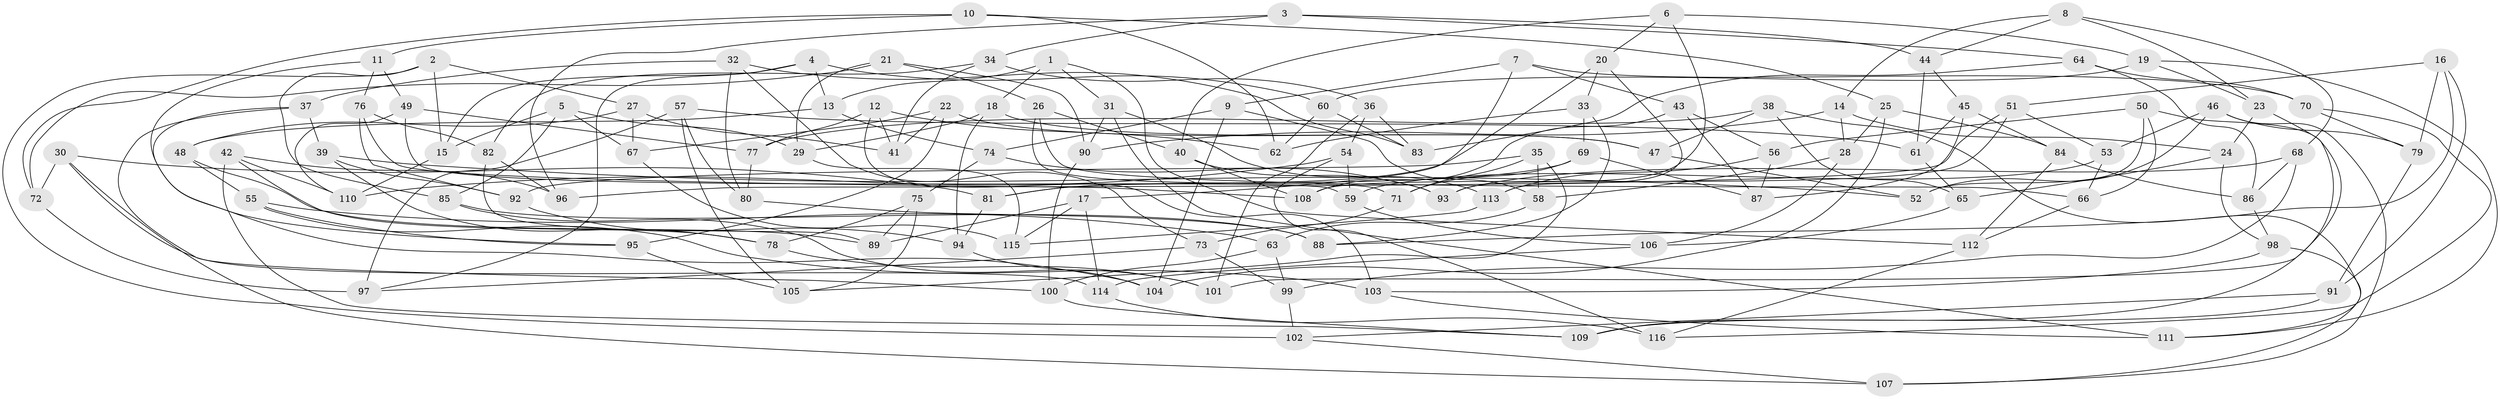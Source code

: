 // coarse degree distribution, {4: 0.6379310344827587, 10: 0.06896551724137931, 8: 0.08620689655172414, 11: 0.05172413793103448, 12: 0.034482758620689655, 9: 0.05172413793103448, 3: 0.05172413793103448, 7: 0.017241379310344827}
// Generated by graph-tools (version 1.1) at 2025/53/03/04/25 22:53:46]
// undirected, 116 vertices, 232 edges
graph export_dot {
  node [color=gray90,style=filled];
  1;
  2;
  3;
  4;
  5;
  6;
  7;
  8;
  9;
  10;
  11;
  12;
  13;
  14;
  15;
  16;
  17;
  18;
  19;
  20;
  21;
  22;
  23;
  24;
  25;
  26;
  27;
  28;
  29;
  30;
  31;
  32;
  33;
  34;
  35;
  36;
  37;
  38;
  39;
  40;
  41;
  42;
  43;
  44;
  45;
  46;
  47;
  48;
  49;
  50;
  51;
  52;
  53;
  54;
  55;
  56;
  57;
  58;
  59;
  60;
  61;
  62;
  63;
  64;
  65;
  66;
  67;
  68;
  69;
  70;
  71;
  72;
  73;
  74;
  75;
  76;
  77;
  78;
  79;
  80;
  81;
  82;
  83;
  84;
  85;
  86;
  87;
  88;
  89;
  90;
  91;
  92;
  93;
  94;
  95;
  96;
  97;
  98;
  99;
  100;
  101;
  102;
  103;
  104;
  105;
  106;
  107;
  108;
  109;
  110;
  111;
  112;
  113;
  114;
  115;
  116;
  1 -- 112;
  1 -- 31;
  1 -- 18;
  1 -- 13;
  2 -- 102;
  2 -- 27;
  2 -- 85;
  2 -- 15;
  3 -- 44;
  3 -- 64;
  3 -- 34;
  3 -- 96;
  4 -- 13;
  4 -- 97;
  4 -- 15;
  4 -- 60;
  5 -- 29;
  5 -- 85;
  5 -- 15;
  5 -- 67;
  6 -- 19;
  6 -- 93;
  6 -- 20;
  6 -- 40;
  7 -- 17;
  7 -- 43;
  7 -- 70;
  7 -- 9;
  8 -- 68;
  8 -- 23;
  8 -- 44;
  8 -- 14;
  9 -- 104;
  9 -- 58;
  9 -- 74;
  10 -- 62;
  10 -- 72;
  10 -- 25;
  10 -- 11;
  11 -- 76;
  11 -- 49;
  11 -- 95;
  12 -- 41;
  12 -- 62;
  12 -- 103;
  12 -- 77;
  13 -- 74;
  13 -- 48;
  14 -- 24;
  14 -- 90;
  14 -- 28;
  15 -- 110;
  16 -- 79;
  16 -- 91;
  16 -- 51;
  16 -- 88;
  17 -- 89;
  17 -- 114;
  17 -- 115;
  18 -- 47;
  18 -- 29;
  18 -- 94;
  19 -- 111;
  19 -- 23;
  19 -- 60;
  20 -- 113;
  20 -- 33;
  20 -- 81;
  21 -- 72;
  21 -- 26;
  21 -- 90;
  21 -- 29;
  22 -- 67;
  22 -- 41;
  22 -- 47;
  22 -- 95;
  23 -- 101;
  23 -- 24;
  24 -- 98;
  24 -- 65;
  25 -- 84;
  25 -- 28;
  25 -- 104;
  26 -- 66;
  26 -- 71;
  26 -- 40;
  27 -- 41;
  27 -- 67;
  27 -- 48;
  28 -- 58;
  28 -- 106;
  29 -- 115;
  30 -- 107;
  30 -- 81;
  30 -- 114;
  30 -- 72;
  31 -- 111;
  31 -- 90;
  31 -- 113;
  32 -- 73;
  32 -- 37;
  32 -- 80;
  32 -- 83;
  33 -- 69;
  33 -- 62;
  33 -- 88;
  34 -- 41;
  34 -- 82;
  34 -- 36;
  35 -- 58;
  35 -- 71;
  35 -- 105;
  35 -- 92;
  36 -- 83;
  36 -- 101;
  36 -- 54;
  37 -- 104;
  37 -- 100;
  37 -- 39;
  38 -- 77;
  38 -- 111;
  38 -- 65;
  38 -- 47;
  39 -- 78;
  39 -- 92;
  39 -- 52;
  40 -- 108;
  40 -- 93;
  42 -- 110;
  42 -- 96;
  42 -- 109;
  42 -- 78;
  43 -- 56;
  43 -- 108;
  43 -- 87;
  44 -- 45;
  44 -- 61;
  45 -- 87;
  45 -- 61;
  45 -- 84;
  46 -- 79;
  46 -- 52;
  46 -- 53;
  46 -- 107;
  47 -- 52;
  48 -- 55;
  48 -- 89;
  49 -- 110;
  49 -- 59;
  49 -- 77;
  50 -- 52;
  50 -- 109;
  50 -- 56;
  50 -- 66;
  51 -- 53;
  51 -- 96;
  51 -- 108;
  53 -- 66;
  53 -- 59;
  54 -- 110;
  54 -- 116;
  54 -- 59;
  55 -- 63;
  55 -- 95;
  55 -- 103;
  56 -- 113;
  56 -- 87;
  57 -- 80;
  57 -- 97;
  57 -- 105;
  57 -- 61;
  58 -- 63;
  59 -- 106;
  60 -- 62;
  60 -- 83;
  61 -- 65;
  63 -- 99;
  63 -- 100;
  64 -- 83;
  64 -- 86;
  64 -- 70;
  65 -- 106;
  66 -- 112;
  67 -- 115;
  68 -- 86;
  68 -- 99;
  68 -- 93;
  69 -- 71;
  69 -- 87;
  69 -- 81;
  70 -- 79;
  70 -- 116;
  71 -- 73;
  72 -- 97;
  73 -- 99;
  73 -- 97;
  74 -- 93;
  74 -- 75;
  75 -- 89;
  75 -- 78;
  75 -- 105;
  76 -- 92;
  76 -- 82;
  76 -- 108;
  77 -- 80;
  78 -- 101;
  79 -- 91;
  80 -- 88;
  81 -- 94;
  82 -- 96;
  82 -- 89;
  84 -- 86;
  84 -- 112;
  85 -- 88;
  85 -- 101;
  86 -- 98;
  90 -- 100;
  91 -- 109;
  91 -- 102;
  92 -- 94;
  94 -- 104;
  95 -- 105;
  98 -- 103;
  98 -- 107;
  99 -- 102;
  100 -- 109;
  102 -- 107;
  103 -- 111;
  106 -- 114;
  112 -- 116;
  113 -- 115;
  114 -- 116;
}
